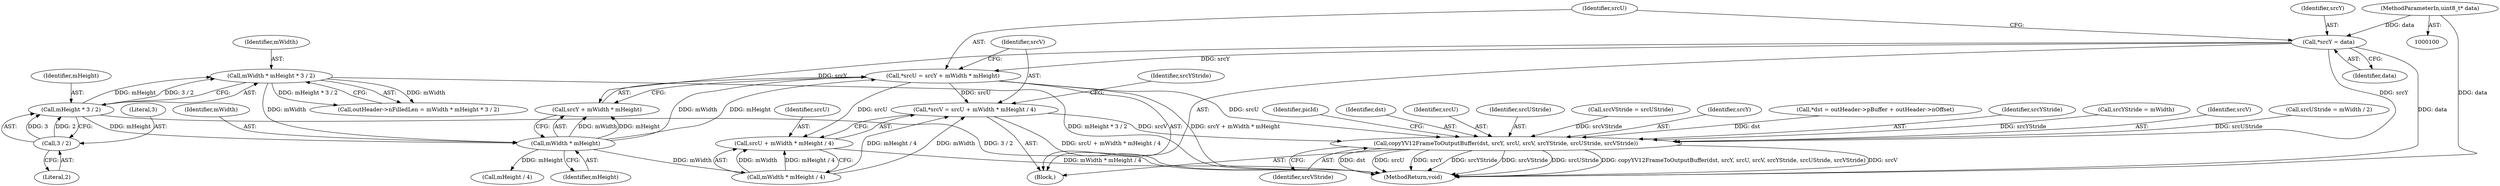 digraph "0_Android_d2f47191538837e796e2b10c1ff7e1ee35f6e0ab_1@integer" {
"1000167" [label="(Call,*srcU = srcY + mWidth * mHeight)"];
"1000163" [label="(Call,*srcY = data)"];
"1000102" [label="(MethodParameterIn,uint8_t* data)"];
"1000171" [label="(Call,mWidth * mHeight)"];
"1000145" [label="(Call,mWidth * mHeight * 3 / 2)"];
"1000147" [label="(Call,mHeight * 3 / 2)"];
"1000149" [label="(Call,3 / 2)"];
"1000175" [label="(Call,*srcV = srcU + mWidth * mHeight / 4)"];
"1000198" [label="(Call,copyYV12FrameToOutputBuffer(dst, srcY, srcU, srcV, srcYStride, srcUStride, srcVStride))"];
"1000177" [label="(Call,srcU + mWidth * mHeight / 4)"];
"1000175" [label="(Call,*srcV = srcU + mWidth * mHeight / 4)"];
"1000195" [label="(Call,srcVStride = srcUStride)"];
"1000141" [label="(Call,outHeader->nFilledLen = mWidth * mHeight * 3 / 2)"];
"1000200" [label="(Identifier,srcY)"];
"1000153" [label="(Call,*dst = outHeader->pBuffer + outHeader->nOffset)"];
"1000168" [label="(Identifier,srcU)"];
"1000103" [label="(Block,)"];
"1000163" [label="(Call,*srcY = data)"];
"1000173" [label="(Identifier,mHeight)"];
"1000186" [label="(Identifier,srcYStride)"];
"1000203" [label="(Identifier,srcYStride)"];
"1000176" [label="(Identifier,srcV)"];
"1000177" [label="(Call,srcU + mWidth * mHeight / 4)"];
"1000150" [label="(Literal,3)"];
"1000151" [label="(Literal,2)"];
"1000164" [label="(Identifier,srcY)"];
"1000147" [label="(Call,mHeight * 3 / 2)"];
"1000169" [label="(Call,srcY + mWidth * mHeight)"];
"1000165" [label="(Identifier,data)"];
"1000185" [label="(Call,srcYStride = mWidth)"];
"1000198" [label="(Call,copyYV12FrameToOutputBuffer(dst, srcY, srcU, srcV, srcYStride, srcUStride, srcVStride))"];
"1000202" [label="(Identifier,srcV)"];
"1000145" [label="(Call,mWidth * mHeight * 3 / 2)"];
"1000149" [label="(Call,3 / 2)"];
"1000189" [label="(Call,srcUStride = mWidth / 2)"];
"1000207" [label="(Identifier,picId)"];
"1000199" [label="(Identifier,dst)"];
"1000102" [label="(MethodParameterIn,uint8_t* data)"];
"1000201" [label="(Identifier,srcU)"];
"1000178" [label="(Identifier,srcU)"];
"1000167" [label="(Call,*srcU = srcY + mWidth * mHeight)"];
"1000204" [label="(Identifier,srcUStride)"];
"1000217" [label="(MethodReturn,void)"];
"1000148" [label="(Identifier,mHeight)"];
"1000171" [label="(Call,mWidth * mHeight)"];
"1000146" [label="(Identifier,mWidth)"];
"1000181" [label="(Call,mHeight / 4)"];
"1000179" [label="(Call,mWidth * mHeight / 4)"];
"1000205" [label="(Identifier,srcVStride)"];
"1000172" [label="(Identifier,mWidth)"];
"1000167" -> "1000103"  [label="AST: "];
"1000167" -> "1000169"  [label="CFG: "];
"1000168" -> "1000167"  [label="AST: "];
"1000169" -> "1000167"  [label="AST: "];
"1000176" -> "1000167"  [label="CFG: "];
"1000167" -> "1000217"  [label="DDG: srcY + mWidth * mHeight"];
"1000163" -> "1000167"  [label="DDG: srcY"];
"1000171" -> "1000167"  [label="DDG: mWidth"];
"1000171" -> "1000167"  [label="DDG: mHeight"];
"1000167" -> "1000175"  [label="DDG: srcU"];
"1000167" -> "1000177"  [label="DDG: srcU"];
"1000167" -> "1000198"  [label="DDG: srcU"];
"1000163" -> "1000103"  [label="AST: "];
"1000163" -> "1000165"  [label="CFG: "];
"1000164" -> "1000163"  [label="AST: "];
"1000165" -> "1000163"  [label="AST: "];
"1000168" -> "1000163"  [label="CFG: "];
"1000163" -> "1000217"  [label="DDG: data"];
"1000102" -> "1000163"  [label="DDG: data"];
"1000163" -> "1000169"  [label="DDG: srcY"];
"1000163" -> "1000198"  [label="DDG: srcY"];
"1000102" -> "1000100"  [label="AST: "];
"1000102" -> "1000217"  [label="DDG: data"];
"1000171" -> "1000169"  [label="AST: "];
"1000171" -> "1000173"  [label="CFG: "];
"1000172" -> "1000171"  [label="AST: "];
"1000173" -> "1000171"  [label="AST: "];
"1000169" -> "1000171"  [label="CFG: "];
"1000171" -> "1000169"  [label="DDG: mWidth"];
"1000171" -> "1000169"  [label="DDG: mHeight"];
"1000145" -> "1000171"  [label="DDG: mWidth"];
"1000147" -> "1000171"  [label="DDG: mHeight"];
"1000171" -> "1000179"  [label="DDG: mWidth"];
"1000171" -> "1000181"  [label="DDG: mHeight"];
"1000145" -> "1000141"  [label="AST: "];
"1000145" -> "1000147"  [label="CFG: "];
"1000146" -> "1000145"  [label="AST: "];
"1000147" -> "1000145"  [label="AST: "];
"1000141" -> "1000145"  [label="CFG: "];
"1000145" -> "1000217"  [label="DDG: mHeight * 3 / 2"];
"1000145" -> "1000141"  [label="DDG: mWidth"];
"1000145" -> "1000141"  [label="DDG: mHeight * 3 / 2"];
"1000147" -> "1000145"  [label="DDG: mHeight"];
"1000147" -> "1000145"  [label="DDG: 3 / 2"];
"1000147" -> "1000149"  [label="CFG: "];
"1000148" -> "1000147"  [label="AST: "];
"1000149" -> "1000147"  [label="AST: "];
"1000147" -> "1000217"  [label="DDG: 3 / 2"];
"1000149" -> "1000147"  [label="DDG: 3"];
"1000149" -> "1000147"  [label="DDG: 2"];
"1000149" -> "1000151"  [label="CFG: "];
"1000150" -> "1000149"  [label="AST: "];
"1000151" -> "1000149"  [label="AST: "];
"1000175" -> "1000103"  [label="AST: "];
"1000175" -> "1000177"  [label="CFG: "];
"1000176" -> "1000175"  [label="AST: "];
"1000177" -> "1000175"  [label="AST: "];
"1000186" -> "1000175"  [label="CFG: "];
"1000175" -> "1000217"  [label="DDG: srcU + mWidth * mHeight / 4"];
"1000179" -> "1000175"  [label="DDG: mWidth"];
"1000179" -> "1000175"  [label="DDG: mHeight / 4"];
"1000175" -> "1000198"  [label="DDG: srcV"];
"1000198" -> "1000103"  [label="AST: "];
"1000198" -> "1000205"  [label="CFG: "];
"1000199" -> "1000198"  [label="AST: "];
"1000200" -> "1000198"  [label="AST: "];
"1000201" -> "1000198"  [label="AST: "];
"1000202" -> "1000198"  [label="AST: "];
"1000203" -> "1000198"  [label="AST: "];
"1000204" -> "1000198"  [label="AST: "];
"1000205" -> "1000198"  [label="AST: "];
"1000207" -> "1000198"  [label="CFG: "];
"1000198" -> "1000217"  [label="DDG: dst"];
"1000198" -> "1000217"  [label="DDG: srcU"];
"1000198" -> "1000217"  [label="DDG: srcY"];
"1000198" -> "1000217"  [label="DDG: srcYStride"];
"1000198" -> "1000217"  [label="DDG: srcVStride"];
"1000198" -> "1000217"  [label="DDG: srcUStride"];
"1000198" -> "1000217"  [label="DDG: copyYV12FrameToOutputBuffer(dst, srcY, srcU, srcV, srcYStride, srcUStride, srcVStride)"];
"1000198" -> "1000217"  [label="DDG: srcV"];
"1000153" -> "1000198"  [label="DDG: dst"];
"1000185" -> "1000198"  [label="DDG: srcYStride"];
"1000189" -> "1000198"  [label="DDG: srcUStride"];
"1000195" -> "1000198"  [label="DDG: srcVStride"];
"1000177" -> "1000179"  [label="CFG: "];
"1000178" -> "1000177"  [label="AST: "];
"1000179" -> "1000177"  [label="AST: "];
"1000177" -> "1000217"  [label="DDG: mWidth * mHeight / 4"];
"1000179" -> "1000177"  [label="DDG: mWidth"];
"1000179" -> "1000177"  [label="DDG: mHeight / 4"];
}
